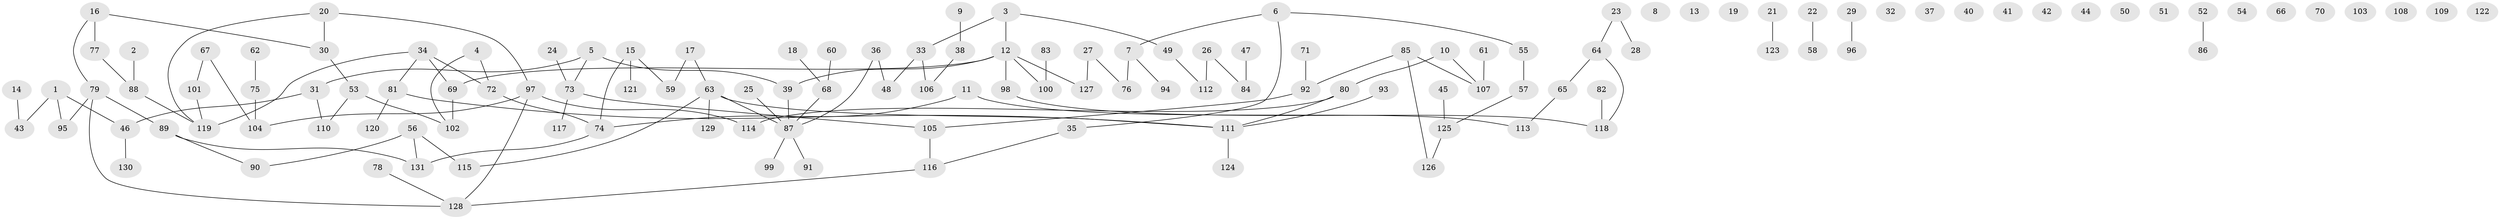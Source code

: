 // coarse degree distribution, {3: 0.16666666666666666, 1: 0.2564102564102564, 7: 0.01282051282051282, 2: 0.1794871794871795, 9: 0.01282051282051282, 0: 0.2692307692307692, 4: 0.05128205128205128, 6: 0.02564102564102564, 5: 0.01282051282051282, 8: 0.01282051282051282}
// Generated by graph-tools (version 1.1) at 2025/16/03/04/25 18:16:38]
// undirected, 131 vertices, 127 edges
graph export_dot {
graph [start="1"]
  node [color=gray90,style=filled];
  1;
  2;
  3;
  4;
  5;
  6;
  7;
  8;
  9;
  10;
  11;
  12;
  13;
  14;
  15;
  16;
  17;
  18;
  19;
  20;
  21;
  22;
  23;
  24;
  25;
  26;
  27;
  28;
  29;
  30;
  31;
  32;
  33;
  34;
  35;
  36;
  37;
  38;
  39;
  40;
  41;
  42;
  43;
  44;
  45;
  46;
  47;
  48;
  49;
  50;
  51;
  52;
  53;
  54;
  55;
  56;
  57;
  58;
  59;
  60;
  61;
  62;
  63;
  64;
  65;
  66;
  67;
  68;
  69;
  70;
  71;
  72;
  73;
  74;
  75;
  76;
  77;
  78;
  79;
  80;
  81;
  82;
  83;
  84;
  85;
  86;
  87;
  88;
  89;
  90;
  91;
  92;
  93;
  94;
  95;
  96;
  97;
  98;
  99;
  100;
  101;
  102;
  103;
  104;
  105;
  106;
  107;
  108;
  109;
  110;
  111;
  112;
  113;
  114;
  115;
  116;
  117;
  118;
  119;
  120;
  121;
  122;
  123;
  124;
  125;
  126;
  127;
  128;
  129;
  130;
  131;
  1 -- 43;
  1 -- 46;
  1 -- 95;
  2 -- 88;
  3 -- 12;
  3 -- 33;
  3 -- 49;
  4 -- 72;
  4 -- 102;
  5 -- 31;
  5 -- 39;
  5 -- 73;
  6 -- 7;
  6 -- 35;
  6 -- 55;
  7 -- 76;
  7 -- 94;
  9 -- 38;
  10 -- 80;
  10 -- 107;
  11 -- 74;
  11 -- 113;
  12 -- 39;
  12 -- 69;
  12 -- 98;
  12 -- 100;
  12 -- 127;
  14 -- 43;
  15 -- 59;
  15 -- 74;
  15 -- 121;
  16 -- 30;
  16 -- 77;
  16 -- 79;
  17 -- 59;
  17 -- 63;
  18 -- 68;
  20 -- 30;
  20 -- 97;
  20 -- 119;
  21 -- 123;
  22 -- 58;
  23 -- 28;
  23 -- 64;
  24 -- 73;
  25 -- 87;
  26 -- 84;
  26 -- 112;
  27 -- 76;
  27 -- 127;
  29 -- 96;
  30 -- 53;
  31 -- 46;
  31 -- 110;
  33 -- 48;
  33 -- 106;
  34 -- 69;
  34 -- 72;
  34 -- 81;
  34 -- 119;
  35 -- 116;
  36 -- 48;
  36 -- 87;
  38 -- 106;
  39 -- 87;
  45 -- 125;
  46 -- 130;
  47 -- 84;
  49 -- 112;
  52 -- 86;
  53 -- 102;
  53 -- 110;
  55 -- 57;
  56 -- 90;
  56 -- 115;
  56 -- 131;
  57 -- 125;
  60 -- 68;
  61 -- 107;
  62 -- 75;
  63 -- 87;
  63 -- 111;
  63 -- 115;
  63 -- 129;
  64 -- 65;
  64 -- 118;
  65 -- 113;
  67 -- 101;
  67 -- 104;
  68 -- 87;
  69 -- 102;
  71 -- 92;
  72 -- 74;
  73 -- 105;
  73 -- 117;
  74 -- 131;
  75 -- 104;
  77 -- 88;
  78 -- 128;
  79 -- 89;
  79 -- 95;
  79 -- 128;
  80 -- 111;
  80 -- 114;
  81 -- 111;
  81 -- 120;
  82 -- 118;
  83 -- 100;
  85 -- 92;
  85 -- 107;
  85 -- 126;
  87 -- 91;
  87 -- 99;
  88 -- 119;
  89 -- 90;
  89 -- 131;
  92 -- 105;
  93 -- 111;
  97 -- 104;
  97 -- 114;
  97 -- 128;
  98 -- 118;
  101 -- 119;
  105 -- 116;
  111 -- 124;
  116 -- 128;
  125 -- 126;
}
